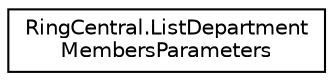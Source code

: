 digraph "Graphical Class Hierarchy"
{
 // LATEX_PDF_SIZE
  edge [fontname="Helvetica",fontsize="10",labelfontname="Helvetica",labelfontsize="10"];
  node [fontname="Helvetica",fontsize="10",shape=record];
  rankdir="LR";
  Node0 [label="RingCentral.ListDepartment\lMembersParameters",height=0.2,width=0.4,color="black", fillcolor="white", style="filled",URL="$classRingCentral_1_1ListDepartmentMembersParameters.html",tooltip="Query parameters for operation listDepartmentMembers"];
}
